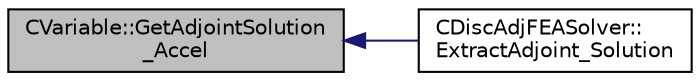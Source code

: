 digraph "CVariable::GetAdjointSolution_Accel"
{
  edge [fontname="Helvetica",fontsize="10",labelfontname="Helvetica",labelfontsize="10"];
  node [fontname="Helvetica",fontsize="10",shape=record];
  rankdir="LR";
  Node424 [label="CVariable::GetAdjointSolution\l_Accel",height=0.2,width=0.4,color="black", fillcolor="grey75", style="filled", fontcolor="black"];
  Node424 -> Node425 [dir="back",color="midnightblue",fontsize="10",style="solid",fontname="Helvetica"];
  Node425 [label="CDiscAdjFEASolver::\lExtractAdjoint_Solution",height=0.2,width=0.4,color="black", fillcolor="white", style="filled",URL="$class_c_disc_adj_f_e_a_solver.html#a976facb0e6a13e97f663c74a863b350d",tooltip="Sets the adjoint values of the input variables of the flow (+turb.) iteration after tape has been eva..."];
}

